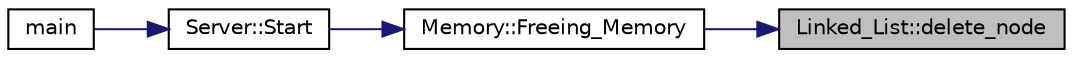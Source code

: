 digraph "Linked_List::delete_node"
{
 // LATEX_PDF_SIZE
  edge [fontname="Helvetica",fontsize="10",labelfontname="Helvetica",labelfontsize="10"];
  node [fontname="Helvetica",fontsize="10",shape=record];
  rankdir="RL";
  Node1 [label="Linked_List::delete_node",height=0.2,width=0.4,color="black", fillcolor="grey75", style="filled", fontcolor="black",tooltip="Se encarga de eliminar un nodo de la lista en base al nombre de la variable que almacena."];
  Node1 -> Node2 [dir="back",color="midnightblue",fontsize="10",style="solid"];
  Node2 [label="Memory::Freeing_Memory",height=0.2,width=0.4,color="black", fillcolor="white", style="filled",URL="$classMemory.html#a9ac8687489640f91fb75184426948413",tooltip="Se encarga de liberar un espacio en memoria."];
  Node2 -> Node3 [dir="back",color="midnightblue",fontsize="10",style="solid"];
  Node3 [label="Server::Start",height=0.2,width=0.4,color="black", fillcolor="white", style="filled",URL="$classServer.html#acaea883b722927c7d8299a74447c8d1b",tooltip="Se encarga de levantar el servidor el cual estara acargo del el manejo de la memoria."];
  Node3 -> Node4 [dir="back",color="midnightblue",fontsize="10",style="solid"];
  Node4 [label="main",height=0.2,width=0.4,color="black", fillcolor="white", style="filled",URL="$main_8cpp.html#a0ddf1224851353fc92bfbff6f499fa97",tooltip=" "];
}
